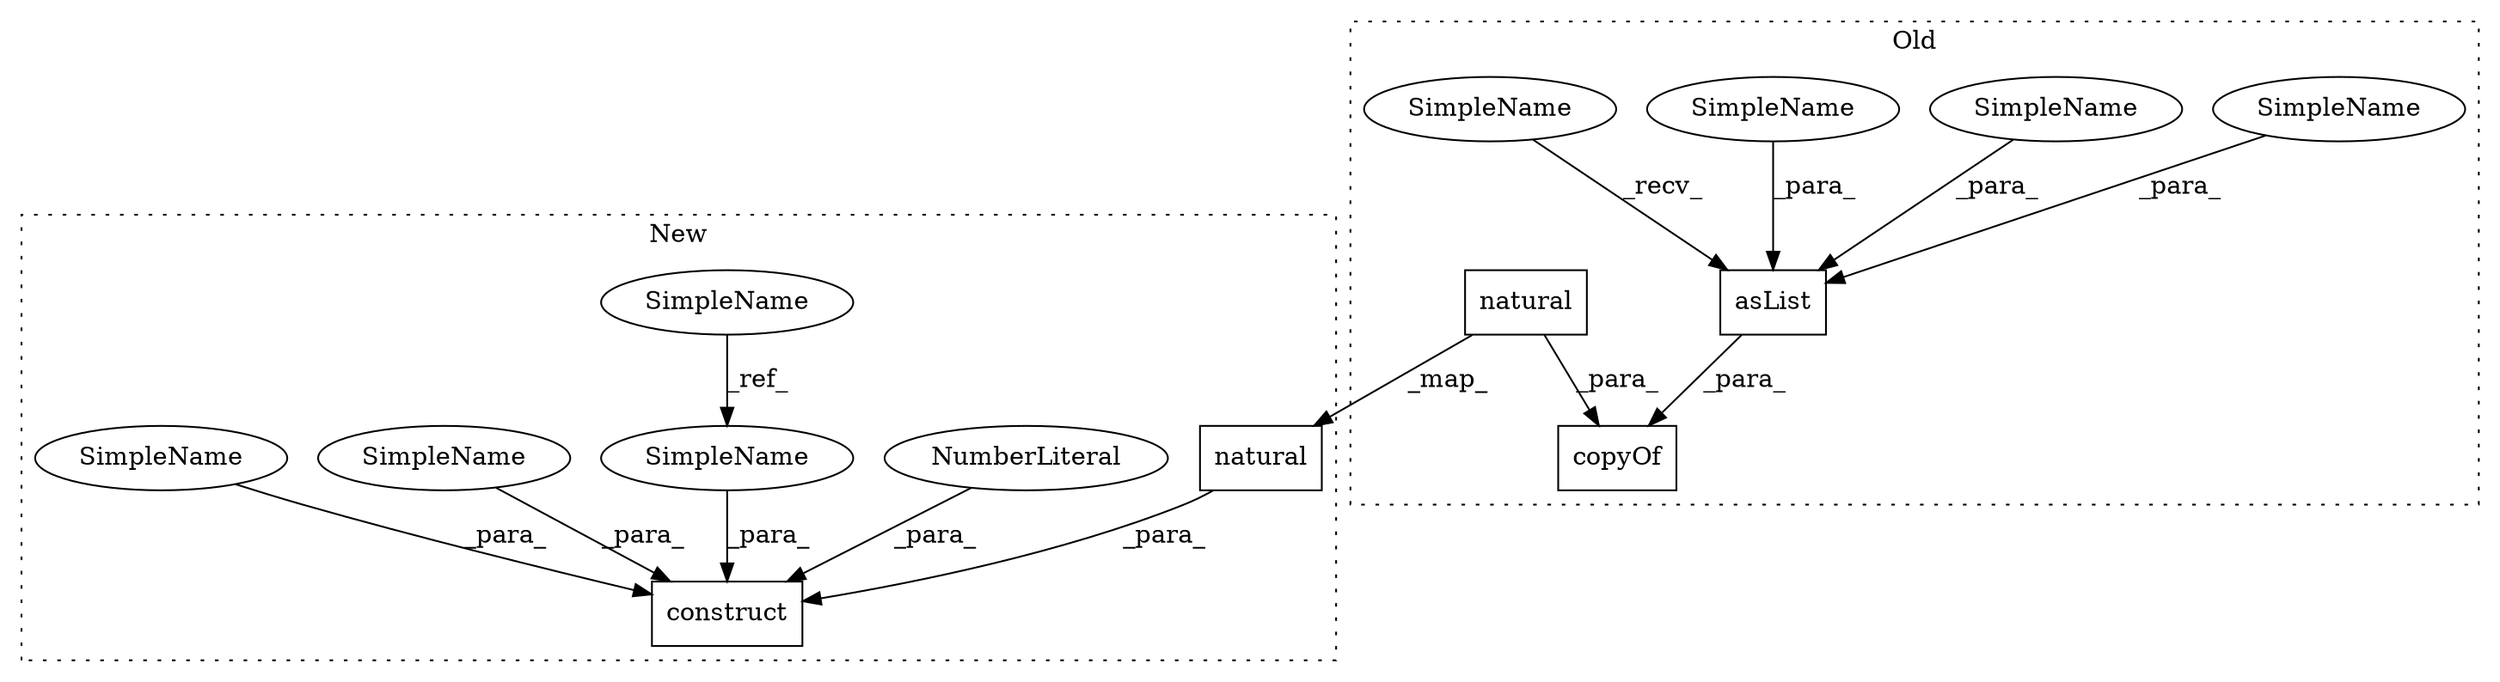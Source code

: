 digraph G {
subgraph cluster0 {
1 [label="natural" a="32" s="6711" l="9" shape="box"];
4 [label="copyOf" a="32" s="6695,6751" l="7,1" shape="box"];
6 [label="asList" a="32" s="6729,6750" l="7,1" shape="box"];
8 [label="SimpleName" a="42" s="6748" l="2" shape="ellipse"];
10 [label="SimpleName" a="42" s="6744" l="2" shape="ellipse"];
12 [label="SimpleName" a="42" s="6740" l="2" shape="ellipse"];
14 [label="SimpleName" a="42" s="6722" l="6" shape="ellipse"];
label = "Old";
style="dotted";
}
subgraph cluster1 {
2 [label="natural" a="32" s="6720" l="9" shape="box"];
3 [label="construct" a="32" s="6701,6748" l="10,1" shape="box"];
5 [label="NumberLiteral" a="34" s="6731" l="1" shape="ellipse"];
7 [label="SimpleName" a="42" s="6672" l="2" shape="ellipse"];
9 [label="SimpleName" a="42" s="6738" l="2" shape="ellipse"];
11 [label="SimpleName" a="42" s="6742" l="2" shape="ellipse"];
13 [label="SimpleName" a="42" s="6746" l="2" shape="ellipse"];
label = "New";
style="dotted";
}
1 -> 4 [label="_para_"];
1 -> 2 [label="_map_"];
2 -> 3 [label="_para_"];
5 -> 3 [label="_para_"];
6 -> 4 [label="_para_"];
7 -> 9 [label="_ref_"];
8 -> 6 [label="_para_"];
9 -> 3 [label="_para_"];
10 -> 6 [label="_para_"];
11 -> 3 [label="_para_"];
12 -> 6 [label="_para_"];
13 -> 3 [label="_para_"];
14 -> 6 [label="_recv_"];
}